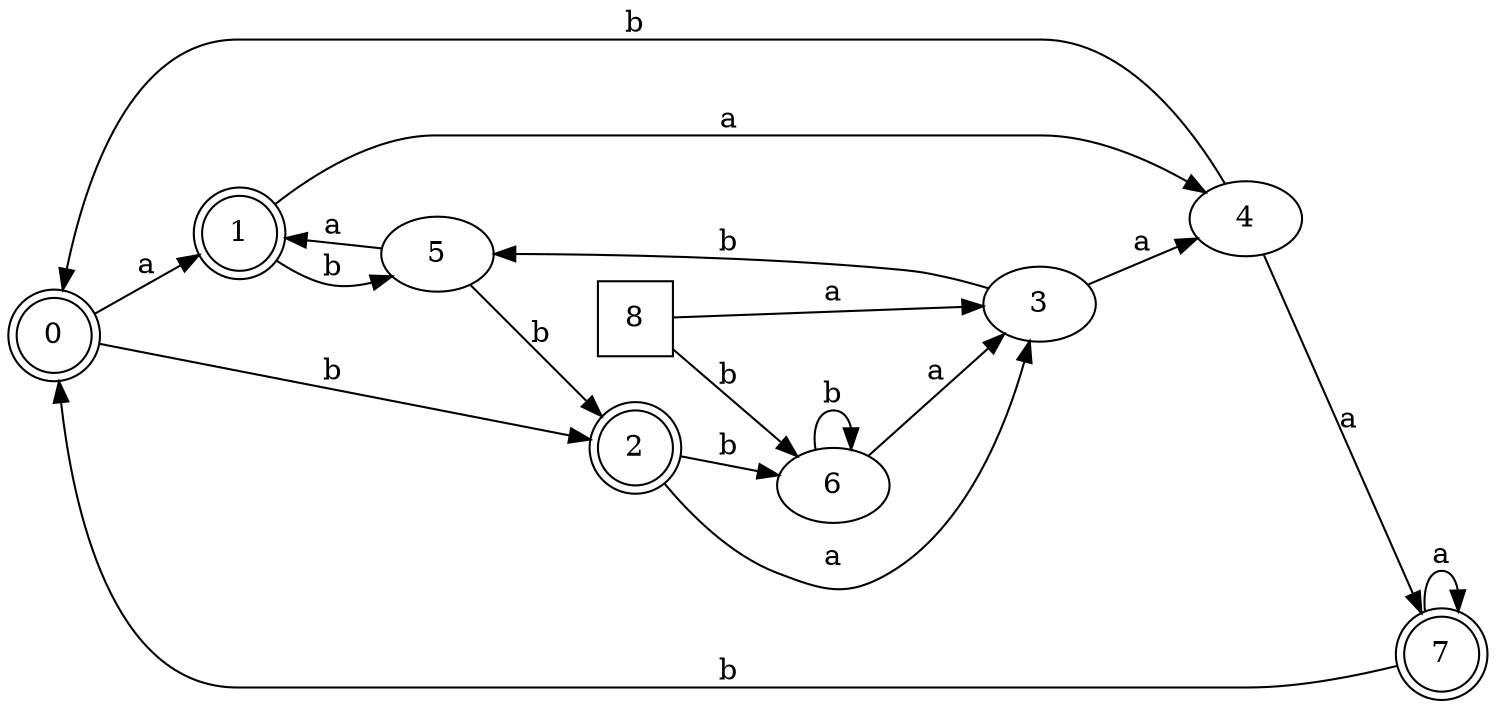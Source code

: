 digraph G {
	rankdir=LR;
	0->1[ label=a ];
	0->2[ label=b ];
	3->4[ label=a ];
	3->5[ label=b ];
	6->6[ label=b ];
	6->3[ label=a ];
	4->7[ label=a ];
	4->0[ label=b ];
	5->1[ label=a ];
	5->2[ label=b ];
	7->7[ label=a ];
	7->0[ label=b ];
	1->5[ label=b ];
	1->4[ label=a ];
	2->3[ label=a ];
	2->6[ label=b ];
	8->3[ label=a ];
	8->6[ label=b ];
	0 [ shape=doublecircle ];
	1 [ shape=doublecircle ];
	2 [ shape=doublecircle ];
	3;
	4;
	5;
	6;
	7 [ shape=doublecircle ];
	8 [ shape=square ];

}

